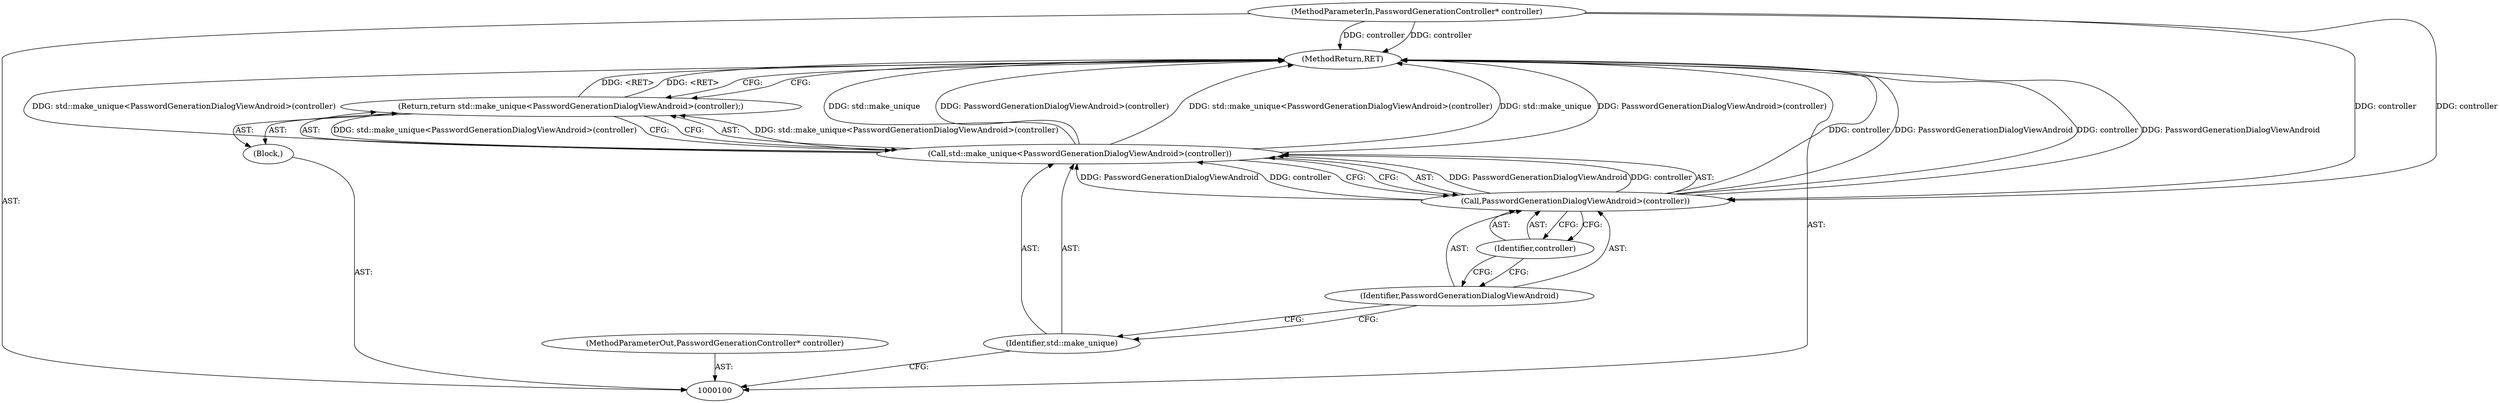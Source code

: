digraph "0_Chrome_961d0cda4cfc3bcf04aa48ccc32772d63af12d9b" {
"1000109" [label="(MethodReturn,RET)"];
"1000101" [label="(MethodParameterIn,PasswordGenerationController* controller)"];
"1000125" [label="(MethodParameterOut,PasswordGenerationController* controller)"];
"1000102" [label="(Block,)"];
"1000104" [label="(Call,std::make_unique<PasswordGenerationDialogViewAndroid>(controller))"];
"1000105" [label="(Identifier,std::make_unique)"];
"1000106" [label="(Call,PasswordGenerationDialogViewAndroid>(controller))"];
"1000107" [label="(Identifier,PasswordGenerationDialogViewAndroid)"];
"1000103" [label="(Return,return std::make_unique<PasswordGenerationDialogViewAndroid>(controller);)"];
"1000108" [label="(Identifier,controller)"];
"1000109" -> "1000100"  [label="AST: "];
"1000109" -> "1000103"  [label="CFG: "];
"1000103" -> "1000109"  [label="DDG: <RET>"];
"1000106" -> "1000109"  [label="DDG: controller"];
"1000106" -> "1000109"  [label="DDG: PasswordGenerationDialogViewAndroid"];
"1000104" -> "1000109"  [label="DDG: std::make_unique<PasswordGenerationDialogViewAndroid>(controller)"];
"1000104" -> "1000109"  [label="DDG: std::make_unique"];
"1000104" -> "1000109"  [label="DDG: PasswordGenerationDialogViewAndroid>(controller)"];
"1000101" -> "1000109"  [label="DDG: controller"];
"1000101" -> "1000100"  [label="AST: "];
"1000101" -> "1000109"  [label="DDG: controller"];
"1000101" -> "1000106"  [label="DDG: controller"];
"1000125" -> "1000100"  [label="AST: "];
"1000102" -> "1000100"  [label="AST: "];
"1000103" -> "1000102"  [label="AST: "];
"1000104" -> "1000103"  [label="AST: "];
"1000104" -> "1000106"  [label="CFG: "];
"1000105" -> "1000104"  [label="AST: "];
"1000106" -> "1000104"  [label="AST: "];
"1000103" -> "1000104"  [label="CFG: "];
"1000104" -> "1000109"  [label="DDG: std::make_unique<PasswordGenerationDialogViewAndroid>(controller)"];
"1000104" -> "1000109"  [label="DDG: std::make_unique"];
"1000104" -> "1000109"  [label="DDG: PasswordGenerationDialogViewAndroid>(controller)"];
"1000104" -> "1000103"  [label="DDG: std::make_unique<PasswordGenerationDialogViewAndroid>(controller)"];
"1000106" -> "1000104"  [label="DDG: PasswordGenerationDialogViewAndroid"];
"1000106" -> "1000104"  [label="DDG: controller"];
"1000105" -> "1000104"  [label="AST: "];
"1000105" -> "1000100"  [label="CFG: "];
"1000107" -> "1000105"  [label="CFG: "];
"1000106" -> "1000104"  [label="AST: "];
"1000106" -> "1000108"  [label="CFG: "];
"1000107" -> "1000106"  [label="AST: "];
"1000108" -> "1000106"  [label="AST: "];
"1000104" -> "1000106"  [label="CFG: "];
"1000106" -> "1000109"  [label="DDG: controller"];
"1000106" -> "1000109"  [label="DDG: PasswordGenerationDialogViewAndroid"];
"1000106" -> "1000104"  [label="DDG: PasswordGenerationDialogViewAndroid"];
"1000106" -> "1000104"  [label="DDG: controller"];
"1000101" -> "1000106"  [label="DDG: controller"];
"1000107" -> "1000106"  [label="AST: "];
"1000107" -> "1000105"  [label="CFG: "];
"1000108" -> "1000107"  [label="CFG: "];
"1000103" -> "1000102"  [label="AST: "];
"1000103" -> "1000104"  [label="CFG: "];
"1000104" -> "1000103"  [label="AST: "];
"1000109" -> "1000103"  [label="CFG: "];
"1000103" -> "1000109"  [label="DDG: <RET>"];
"1000104" -> "1000103"  [label="DDG: std::make_unique<PasswordGenerationDialogViewAndroid>(controller)"];
"1000108" -> "1000106"  [label="AST: "];
"1000108" -> "1000107"  [label="CFG: "];
"1000106" -> "1000108"  [label="CFG: "];
}

